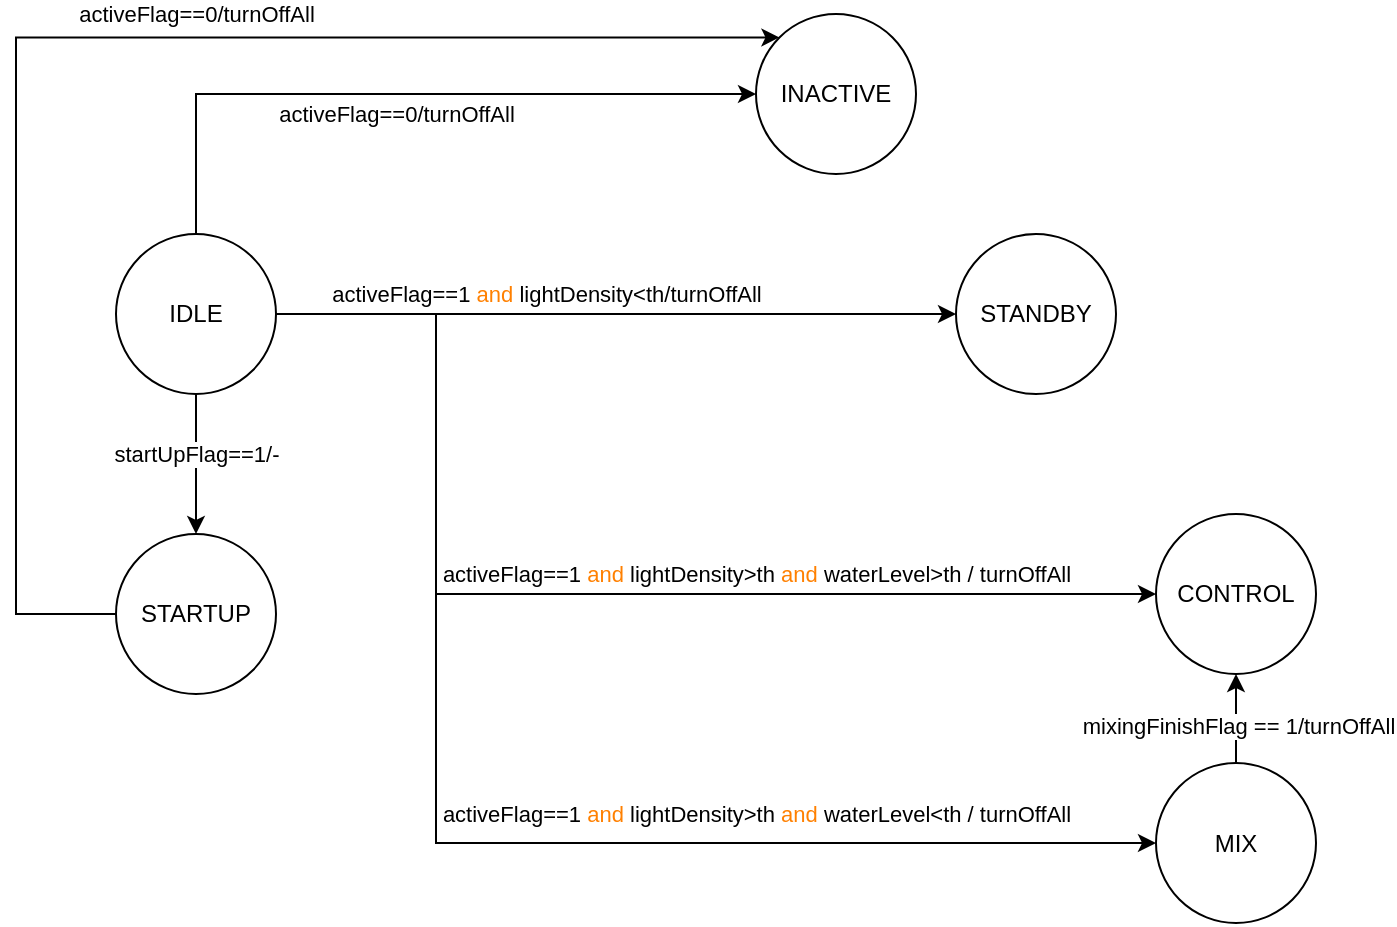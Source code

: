 <mxfile version="13.9.2" type="github">
  <diagram id="C5RBs43oDa-KdzZeNtuy" name="Page-1">
    <mxGraphModel dx="1608" dy="640" grid="1" gridSize="10" guides="1" tooltips="1" connect="1" arrows="1" fold="1" page="1" pageScale="1" pageWidth="827" pageHeight="1169" math="0" shadow="0">
      <root>
        <mxCell id="WIyWlLk6GJQsqaUBKTNV-0" />
        <mxCell id="WIyWlLk6GJQsqaUBKTNV-1" parent="WIyWlLk6GJQsqaUBKTNV-0" />
        <mxCell id="c5iyvYUyyHGZIX7Ouc7g-4" value="startUpFlag==1/-" style="edgeStyle=orthogonalEdgeStyle;rounded=0;orthogonalLoop=1;jettySize=auto;html=1;entryX=0.5;entryY=0;entryDx=0;entryDy=0;fontColor=#000000;" edge="1" parent="WIyWlLk6GJQsqaUBKTNV-1" source="c5iyvYUyyHGZIX7Ouc7g-1" target="c5iyvYUyyHGZIX7Ouc7g-2">
          <mxGeometry x="-0.143" relative="1" as="geometry">
            <mxPoint as="offset" />
          </mxGeometry>
        </mxCell>
        <mxCell id="c5iyvYUyyHGZIX7Ouc7g-9" value="activeFlag==0/turnOffAll" style="edgeStyle=orthogonalEdgeStyle;rounded=0;orthogonalLoop=1;jettySize=auto;html=1;entryX=0;entryY=0.5;entryDx=0;entryDy=0;fontColor=#000000;" edge="1" parent="WIyWlLk6GJQsqaUBKTNV-1" source="c5iyvYUyyHGZIX7Ouc7g-1" target="c5iyvYUyyHGZIX7Ouc7g-6">
          <mxGeometry x="-0.029" y="-10" relative="1" as="geometry">
            <Array as="points">
              <mxPoint x="-710" y="190.0" />
            </Array>
            <mxPoint as="offset" />
          </mxGeometry>
        </mxCell>
        <mxCell id="c5iyvYUyyHGZIX7Ouc7g-22" style="edgeStyle=orthogonalEdgeStyle;rounded=0;orthogonalLoop=1;jettySize=auto;html=1;entryX=0;entryY=0.5;entryDx=0;entryDy=0;fontColor=#000000;" edge="1" parent="WIyWlLk6GJQsqaUBKTNV-1" source="c5iyvYUyyHGZIX7Ouc7g-1" target="c5iyvYUyyHGZIX7Ouc7g-15">
          <mxGeometry relative="1" as="geometry" />
        </mxCell>
        <mxCell id="c5iyvYUyyHGZIX7Ouc7g-23" value="activeFlag==1 &lt;font color=&quot;#ff8000&quot;&gt;and &lt;/font&gt;lightDensity&amp;lt;th/turnOffAll" style="edgeLabel;html=1;align=center;verticalAlign=middle;resizable=0;points=[];fontColor=#000000;" vertex="1" connectable="0" parent="c5iyvYUyyHGZIX7Ouc7g-22">
          <mxGeometry x="-0.559" relative="1" as="geometry">
            <mxPoint x="59.66" y="-10" as="offset" />
          </mxGeometry>
        </mxCell>
        <mxCell id="c5iyvYUyyHGZIX7Ouc7g-24" style="edgeStyle=orthogonalEdgeStyle;rounded=0;orthogonalLoop=1;jettySize=auto;html=1;entryX=0;entryY=0.5;entryDx=0;entryDy=0;fontColor=#000000;" edge="1" parent="WIyWlLk6GJQsqaUBKTNV-1" source="c5iyvYUyyHGZIX7Ouc7g-1" target="c5iyvYUyyHGZIX7Ouc7g-16">
          <mxGeometry relative="1" as="geometry">
            <Array as="points">
              <mxPoint x="-590" y="300" />
              <mxPoint x="-590" y="440" />
            </Array>
          </mxGeometry>
        </mxCell>
        <mxCell id="c5iyvYUyyHGZIX7Ouc7g-25" value="activeFlag==1 &lt;font color=&quot;#ff8000&quot;&gt;and &lt;/font&gt;lightDensity&amp;gt;th &lt;font color=&quot;#ff8000&quot;&gt;and &lt;/font&gt;waterLevel&amp;gt;th / turnOffAll" style="edgeLabel;html=1;align=center;verticalAlign=middle;resizable=0;points=[];fontColor=#000000;" vertex="1" connectable="0" parent="c5iyvYUyyHGZIX7Ouc7g-24">
          <mxGeometry x="0.256" y="1" relative="1" as="geometry">
            <mxPoint x="15.86" y="-9" as="offset" />
          </mxGeometry>
        </mxCell>
        <mxCell id="c5iyvYUyyHGZIX7Ouc7g-26" style="edgeStyle=orthogonalEdgeStyle;rounded=0;orthogonalLoop=1;jettySize=auto;html=1;entryX=0;entryY=0.5;entryDx=0;entryDy=0;fontColor=#000000;" edge="1" parent="WIyWlLk6GJQsqaUBKTNV-1" source="c5iyvYUyyHGZIX7Ouc7g-1" target="c5iyvYUyyHGZIX7Ouc7g-17">
          <mxGeometry relative="1" as="geometry">
            <Array as="points">
              <mxPoint x="-590" y="300" />
              <mxPoint x="-590" y="564" />
            </Array>
          </mxGeometry>
        </mxCell>
        <mxCell id="c5iyvYUyyHGZIX7Ouc7g-27" value="activeFlag==1&amp;nbsp;&lt;font color=&quot;#ff8000&quot;&gt;and&amp;nbsp;&lt;/font&gt;lightDensity&amp;gt;th&amp;nbsp;&lt;font color=&quot;#ff8000&quot;&gt;and&amp;nbsp;&lt;/font&gt;waterLevel&amp;lt;th / turnOffAll" style="edgeLabel;html=1;align=center;verticalAlign=middle;resizable=0;points=[];fontColor=#000000;" vertex="1" connectable="0" parent="c5iyvYUyyHGZIX7Ouc7g-26">
          <mxGeometry x="0.31" y="3" relative="1" as="geometry">
            <mxPoint x="43.1" y="-11.49" as="offset" />
          </mxGeometry>
        </mxCell>
        <mxCell id="c5iyvYUyyHGZIX7Ouc7g-1" value="IDLE" style="ellipse;whiteSpace=wrap;html=1;aspect=fixed;fontColor=#000000;" vertex="1" parent="WIyWlLk6GJQsqaUBKTNV-1">
          <mxGeometry x="-750" y="260" width="80" height="80" as="geometry" />
        </mxCell>
        <mxCell id="c5iyvYUyyHGZIX7Ouc7g-13" style="edgeStyle=orthogonalEdgeStyle;rounded=0;orthogonalLoop=1;jettySize=auto;html=1;entryX=0;entryY=0;entryDx=0;entryDy=0;fontColor=#000000;" edge="1" parent="WIyWlLk6GJQsqaUBKTNV-1" source="c5iyvYUyyHGZIX7Ouc7g-2" target="c5iyvYUyyHGZIX7Ouc7g-6">
          <mxGeometry relative="1" as="geometry">
            <Array as="points">
              <mxPoint x="-800" y="450" />
              <mxPoint x="-800" y="162.0" />
            </Array>
          </mxGeometry>
        </mxCell>
        <mxCell id="c5iyvYUyyHGZIX7Ouc7g-14" value="activeFlag==0/turnOffAll" style="edgeLabel;html=1;align=center;verticalAlign=middle;resizable=0;points=[];fontColor=#000000;" vertex="1" connectable="0" parent="c5iyvYUyyHGZIX7Ouc7g-13">
          <mxGeometry x="0.199" y="-3" relative="1" as="geometry">
            <mxPoint x="-3.52" y="-14.72" as="offset" />
          </mxGeometry>
        </mxCell>
        <mxCell id="c5iyvYUyyHGZIX7Ouc7g-2" value="STARTUP" style="ellipse;whiteSpace=wrap;html=1;aspect=fixed;fontColor=#000000;" vertex="1" parent="WIyWlLk6GJQsqaUBKTNV-1">
          <mxGeometry x="-750" y="410" width="80" height="80" as="geometry" />
        </mxCell>
        <mxCell id="c5iyvYUyyHGZIX7Ouc7g-6" value="INACTIVE" style="ellipse;whiteSpace=wrap;html=1;aspect=fixed;fontColor=#000000;" vertex="1" parent="WIyWlLk6GJQsqaUBKTNV-1">
          <mxGeometry x="-430" y="150.0" width="80" height="80" as="geometry" />
        </mxCell>
        <mxCell id="c5iyvYUyyHGZIX7Ouc7g-15" value="STANDBY" style="ellipse;whiteSpace=wrap;html=1;aspect=fixed;fontColor=#000000;" vertex="1" parent="WIyWlLk6GJQsqaUBKTNV-1">
          <mxGeometry x="-330" y="260" width="80" height="80" as="geometry" />
        </mxCell>
        <mxCell id="c5iyvYUyyHGZIX7Ouc7g-16" value="CONTROL" style="ellipse;whiteSpace=wrap;html=1;aspect=fixed;fontColor=#000000;" vertex="1" parent="WIyWlLk6GJQsqaUBKTNV-1">
          <mxGeometry x="-230" y="400" width="80" height="80" as="geometry" />
        </mxCell>
        <mxCell id="c5iyvYUyyHGZIX7Ouc7g-28" style="edgeStyle=orthogonalEdgeStyle;rounded=0;orthogonalLoop=1;jettySize=auto;html=1;entryX=0.5;entryY=1;entryDx=0;entryDy=0;fontColor=#000000;" edge="1" parent="WIyWlLk6GJQsqaUBKTNV-1" source="c5iyvYUyyHGZIX7Ouc7g-17" target="c5iyvYUyyHGZIX7Ouc7g-16">
          <mxGeometry relative="1" as="geometry" />
        </mxCell>
        <mxCell id="c5iyvYUyyHGZIX7Ouc7g-29" value="mixingFinishFlag == 1/turnOffAll" style="edgeLabel;html=1;align=center;verticalAlign=middle;resizable=0;points=[];fontColor=#000000;" vertex="1" connectable="0" parent="c5iyvYUyyHGZIX7Ouc7g-28">
          <mxGeometry x="-0.177" y="-1" relative="1" as="geometry">
            <mxPoint as="offset" />
          </mxGeometry>
        </mxCell>
        <mxCell id="c5iyvYUyyHGZIX7Ouc7g-17" value="MIX" style="ellipse;whiteSpace=wrap;html=1;aspect=fixed;fontColor=#000000;" vertex="1" parent="WIyWlLk6GJQsqaUBKTNV-1">
          <mxGeometry x="-230" y="524.5" width="80" height="80" as="geometry" />
        </mxCell>
      </root>
    </mxGraphModel>
  </diagram>
</mxfile>
